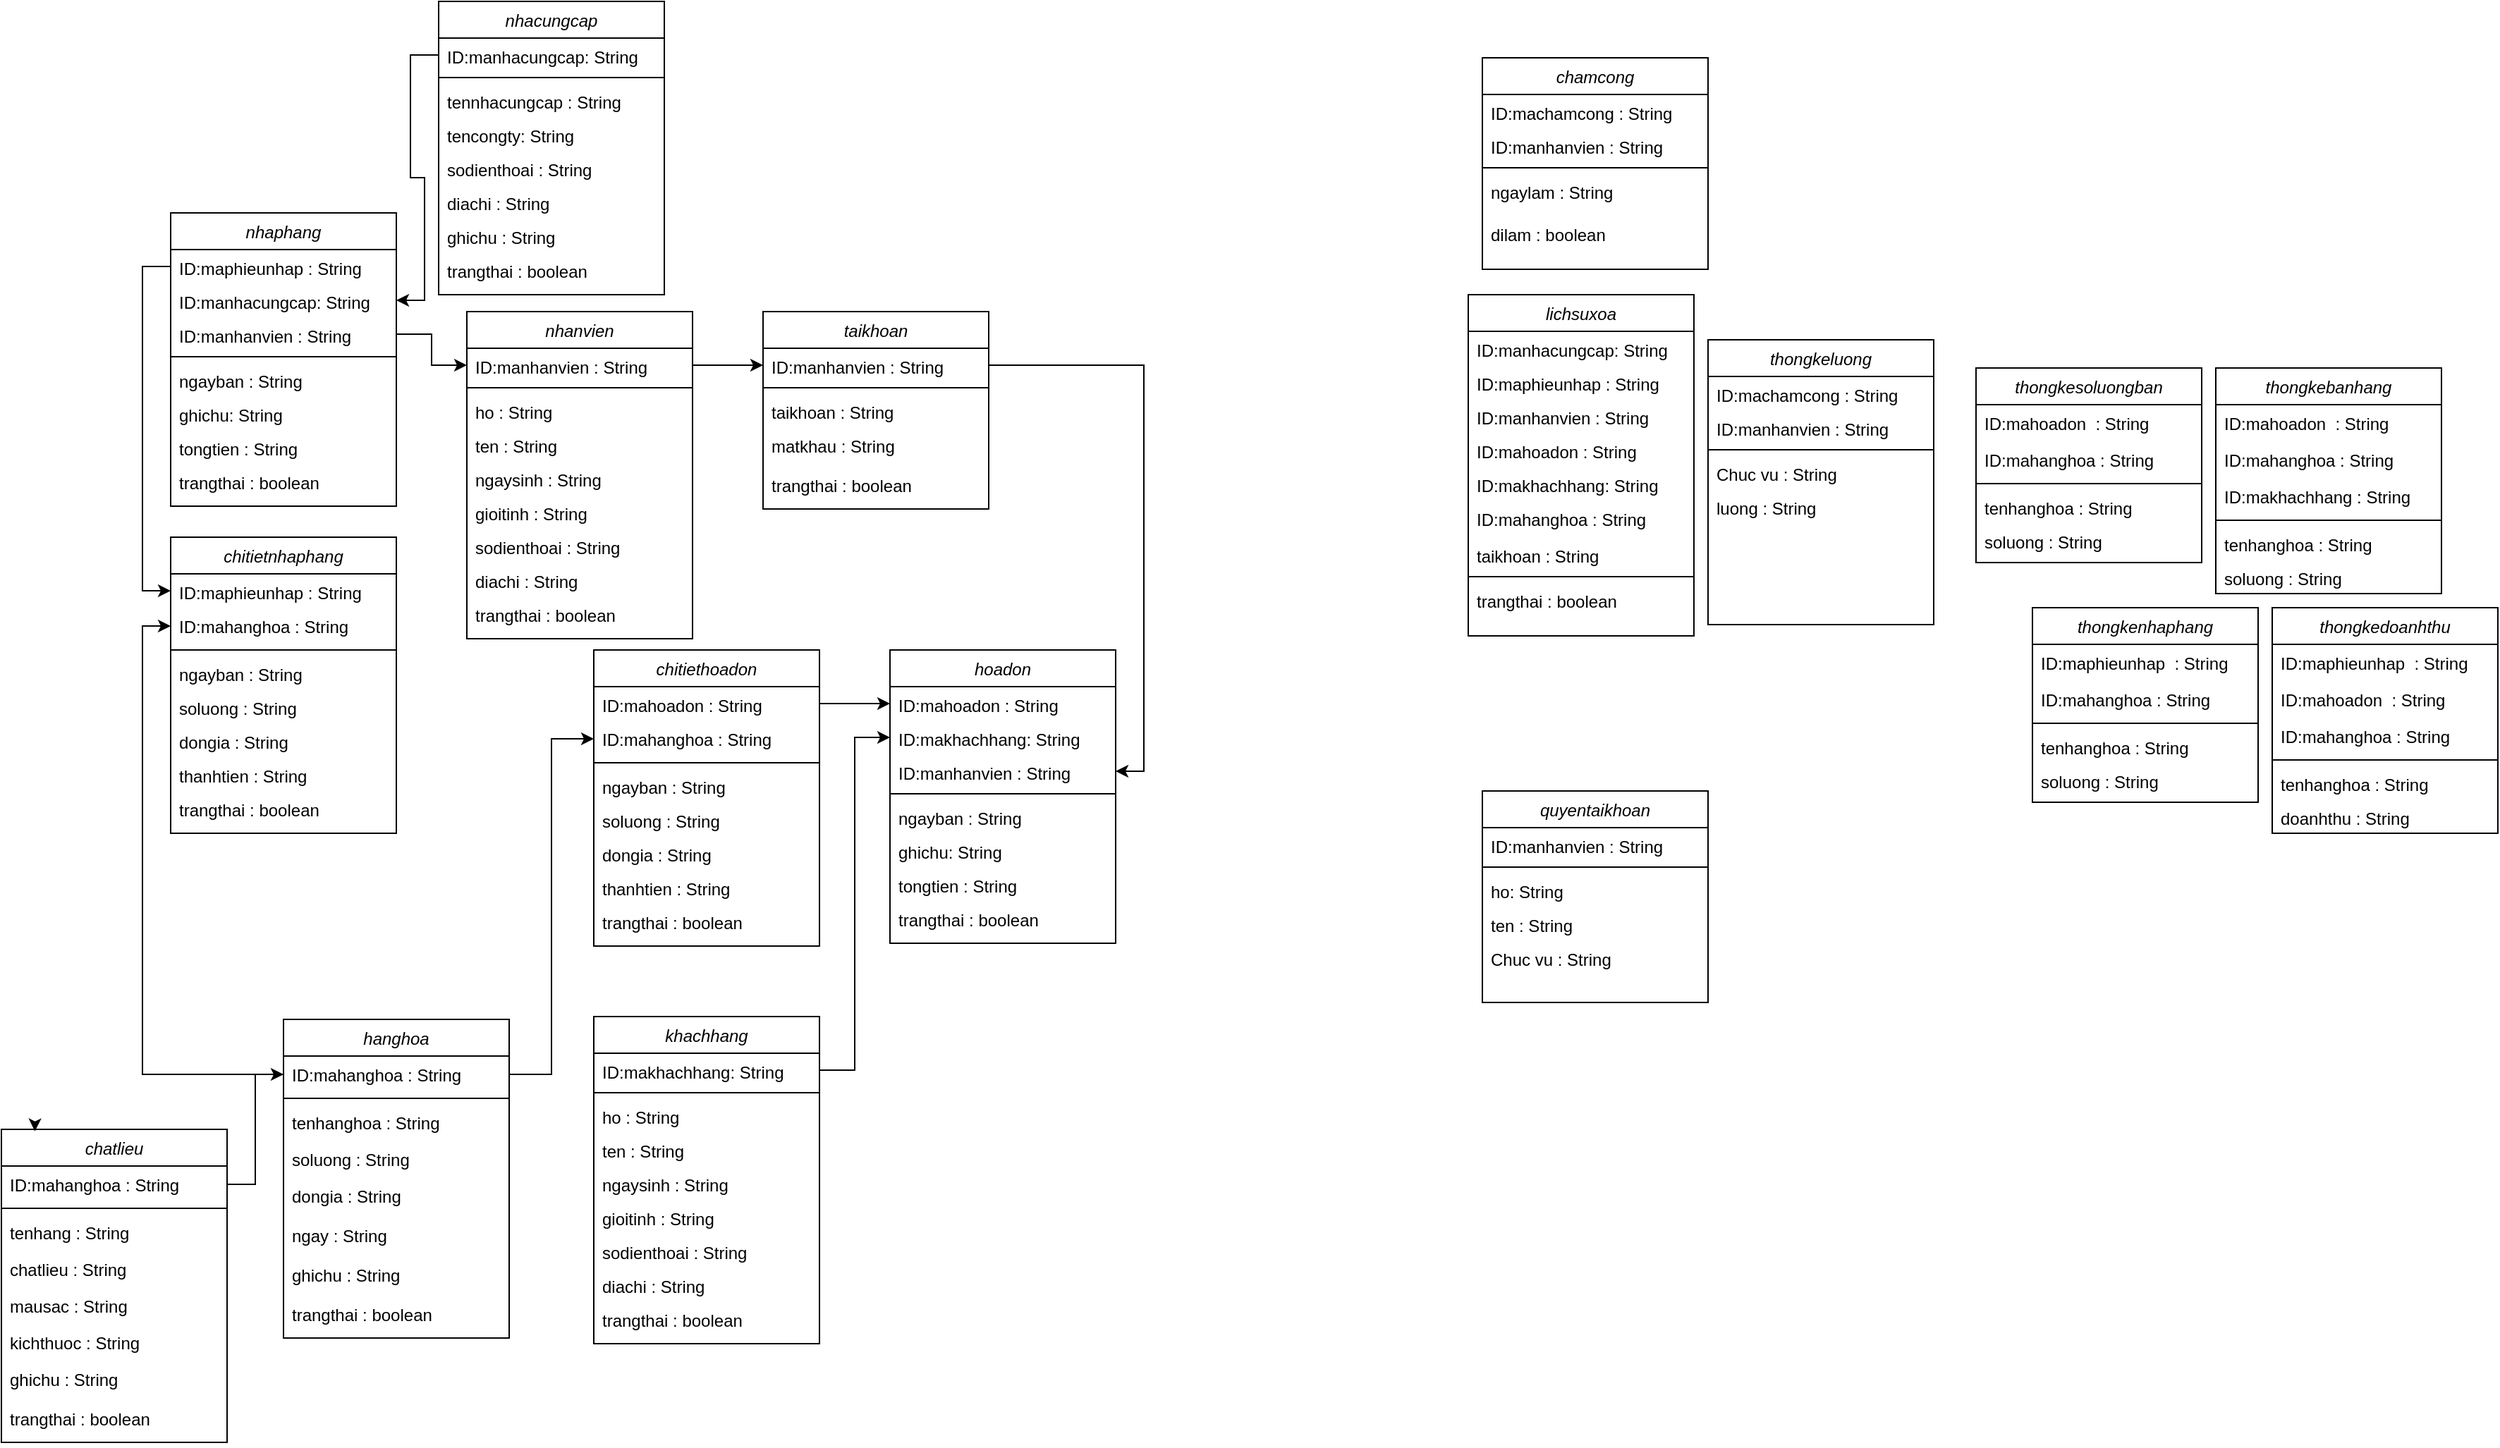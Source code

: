 <mxfile version="13.9.8" type="device"><diagram id="C5RBs43oDa-KdzZeNtuy" name="Page-1"><mxGraphModel dx="2557" dy="2096" grid="1" gridSize="10" guides="1" tooltips="1" connect="1" arrows="1" fold="1" page="1" pageScale="1" pageWidth="827" pageHeight="1169" math="0" shadow="0"><root><mxCell id="WIyWlLk6GJQsqaUBKTNV-0"/><mxCell id="WIyWlLk6GJQsqaUBKTNV-1" parent="WIyWlLk6GJQsqaUBKTNV-0"/><mxCell id="zkfFHV4jXpPFQw0GAbJ--0" value="hanghoa" style="swimlane;fontStyle=2;align=center;verticalAlign=top;childLayout=stackLayout;horizontal=1;startSize=26;horizontalStack=0;resizeParent=1;resizeLast=0;collapsible=1;marginBottom=0;rounded=0;shadow=0;strokeWidth=1;" parent="WIyWlLk6GJQsqaUBKTNV-1" vertex="1"><mxGeometry x="80" y="262" width="160" height="226" as="geometry"><mxRectangle x="230" y="140" width="160" height="26" as="alternateBounds"/></mxGeometry></mxCell><mxCell id="zkfFHV4jXpPFQw0GAbJ--1" value="ID:mahanghoa : String" style="text;align=left;verticalAlign=top;spacingLeft=4;spacingRight=4;overflow=hidden;rotatable=0;points=[[0,0.5],[1,0.5]];portConstraint=eastwest;" parent="zkfFHV4jXpPFQw0GAbJ--0" vertex="1"><mxGeometry y="26" width="160" height="26" as="geometry"/></mxCell><mxCell id="zkfFHV4jXpPFQw0GAbJ--4" value="" style="line;html=1;strokeWidth=1;align=left;verticalAlign=middle;spacingTop=-1;spacingLeft=3;spacingRight=3;rotatable=0;labelPosition=right;points=[];portConstraint=eastwest;" parent="zkfFHV4jXpPFQw0GAbJ--0" vertex="1"><mxGeometry y="52" width="160" height="8" as="geometry"/></mxCell><mxCell id="AoL7w0lHbpSM04KcqYPV-128" value="tenhanghoa : String" style="text;align=left;verticalAlign=top;spacingLeft=4;spacingRight=4;overflow=hidden;rotatable=0;points=[[0,0.5],[1,0.5]];portConstraint=eastwest;" vertex="1" parent="zkfFHV4jXpPFQw0GAbJ--0"><mxGeometry y="60" width="160" height="26" as="geometry"/></mxCell><mxCell id="AoL7w0lHbpSM04KcqYPV-129" value="soluong : String" style="text;align=left;verticalAlign=top;spacingLeft=4;spacingRight=4;overflow=hidden;rotatable=0;points=[[0,0.5],[1,0.5]];portConstraint=eastwest;" vertex="1" parent="zkfFHV4jXpPFQw0GAbJ--0"><mxGeometry y="86" width="160" height="26" as="geometry"/></mxCell><mxCell id="AoL7w0lHbpSM04KcqYPV-130" value="dongia : String" style="text;align=left;verticalAlign=top;spacingLeft=4;spacingRight=4;overflow=hidden;rotatable=0;points=[[0,0.5],[1,0.5]];portConstraint=eastwest;" vertex="1" parent="zkfFHV4jXpPFQw0GAbJ--0"><mxGeometry y="112" width="160" height="28" as="geometry"/></mxCell><mxCell id="AoL7w0lHbpSM04KcqYPV-131" value="ngay : String" style="text;align=left;verticalAlign=top;spacingLeft=4;spacingRight=4;overflow=hidden;rotatable=0;points=[[0,0.5],[1,0.5]];portConstraint=eastwest;" vertex="1" parent="zkfFHV4jXpPFQw0GAbJ--0"><mxGeometry y="140" width="160" height="28" as="geometry"/></mxCell><mxCell id="AoL7w0lHbpSM04KcqYPV-132" value="ghichu : String" style="text;align=left;verticalAlign=top;spacingLeft=4;spacingRight=4;overflow=hidden;rotatable=0;points=[[0,0.5],[1,0.5]];portConstraint=eastwest;" vertex="1" parent="zkfFHV4jXpPFQw0GAbJ--0"><mxGeometry y="168" width="160" height="28" as="geometry"/></mxCell><mxCell id="AoL7w0lHbpSM04KcqYPV-144" value="trangthai : boolean" style="text;align=left;verticalAlign=top;spacingLeft=4;spacingRight=4;overflow=hidden;rotatable=0;points=[[0,0.5],[1,0.5]];portConstraint=eastwest;" vertex="1" parent="zkfFHV4jXpPFQw0GAbJ--0"><mxGeometry y="196" width="160" height="30" as="geometry"/></mxCell><mxCell id="AoL7w0lHbpSM04KcqYPV-0" value="chatlieu" style="swimlane;fontStyle=2;align=center;verticalAlign=top;childLayout=stackLayout;horizontal=1;startSize=26;horizontalStack=0;resizeParent=1;resizeLast=0;collapsible=1;marginBottom=0;rounded=0;shadow=0;strokeWidth=1;" vertex="1" parent="WIyWlLk6GJQsqaUBKTNV-1"><mxGeometry x="-120" y="340" width="160" height="222" as="geometry"><mxRectangle x="230" y="140" width="160" height="26" as="alternateBounds"/></mxGeometry></mxCell><mxCell id="AoL7w0lHbpSM04KcqYPV-115" value="ID:mahanghoa : String" style="text;align=left;verticalAlign=top;spacingLeft=4;spacingRight=4;overflow=hidden;rotatable=0;points=[[0,0.5],[1,0.5]];portConstraint=eastwest;" vertex="1" parent="AoL7w0lHbpSM04KcqYPV-0"><mxGeometry y="26" width="160" height="26" as="geometry"/></mxCell><mxCell id="AoL7w0lHbpSM04KcqYPV-2" value="" style="line;html=1;strokeWidth=1;align=left;verticalAlign=middle;spacingTop=-1;spacingLeft=3;spacingRight=3;rotatable=0;labelPosition=right;points=[];portConstraint=eastwest;" vertex="1" parent="AoL7w0lHbpSM04KcqYPV-0"><mxGeometry y="52" width="160" height="8" as="geometry"/></mxCell><mxCell id="AoL7w0lHbpSM04KcqYPV-123" value="tenhang : String" style="text;align=left;verticalAlign=top;spacingLeft=4;spacingRight=4;overflow=hidden;rotatable=0;points=[[0,0.5],[1,0.5]];portConstraint=eastwest;" vertex="1" parent="AoL7w0lHbpSM04KcqYPV-0"><mxGeometry y="60" width="160" height="26" as="geometry"/></mxCell><mxCell id="AoL7w0lHbpSM04KcqYPV-110" value="chatlieu : String" style="text;align=left;verticalAlign=top;spacingLeft=4;spacingRight=4;overflow=hidden;rotatable=0;points=[[0,0.5],[1,0.5]];portConstraint=eastwest;" vertex="1" parent="AoL7w0lHbpSM04KcqYPV-0"><mxGeometry y="86" width="160" height="26" as="geometry"/></mxCell><mxCell id="AoL7w0lHbpSM04KcqYPV-121" value="mausac : String" style="text;align=left;verticalAlign=top;spacingLeft=4;spacingRight=4;overflow=hidden;rotatable=0;points=[[0,0.5],[1,0.5]];portConstraint=eastwest;" vertex="1" parent="AoL7w0lHbpSM04KcqYPV-0"><mxGeometry y="112" width="160" height="26" as="geometry"/></mxCell><mxCell id="AoL7w0lHbpSM04KcqYPV-122" value="kichthuoc : String" style="text;align=left;verticalAlign=top;spacingLeft=4;spacingRight=4;overflow=hidden;rotatable=0;points=[[0,0.5],[1,0.5]];portConstraint=eastwest;" vertex="1" parent="AoL7w0lHbpSM04KcqYPV-0"><mxGeometry y="138" width="160" height="26" as="geometry"/></mxCell><mxCell id="AoL7w0lHbpSM04KcqYPV-139" value="ghichu : String" style="text;align=left;verticalAlign=top;spacingLeft=4;spacingRight=4;overflow=hidden;rotatable=0;points=[[0,0.5],[1,0.5]];portConstraint=eastwest;" vertex="1" parent="AoL7w0lHbpSM04KcqYPV-0"><mxGeometry y="164" width="160" height="28" as="geometry"/></mxCell><mxCell id="AoL7w0lHbpSM04KcqYPV-143" value="trangthai : boolean" style="text;align=left;verticalAlign=top;spacingLeft=4;spacingRight=4;overflow=hidden;rotatable=0;points=[[0,0.5],[1,0.5]];portConstraint=eastwest;" vertex="1" parent="AoL7w0lHbpSM04KcqYPV-0"><mxGeometry y="192" width="160" height="30" as="geometry"/></mxCell><mxCell id="AoL7w0lHbpSM04KcqYPV-3" value="taikhoan" style="swimlane;fontStyle=2;align=center;verticalAlign=top;childLayout=stackLayout;horizontal=1;startSize=26;horizontalStack=0;resizeParent=1;resizeLast=0;collapsible=1;marginBottom=0;rounded=0;shadow=0;strokeWidth=1;" vertex="1" parent="WIyWlLk6GJQsqaUBKTNV-1"><mxGeometry x="420" y="-240" width="160" height="140" as="geometry"><mxRectangle x="230" y="140" width="160" height="26" as="alternateBounds"/></mxGeometry></mxCell><mxCell id="AoL7w0lHbpSM04KcqYPV-4" value="ID:manhanvien : String" style="text;align=left;verticalAlign=top;spacingLeft=4;spacingRight=4;overflow=hidden;rotatable=0;points=[[0,0.5],[1,0.5]];portConstraint=eastwest;" vertex="1" parent="AoL7w0lHbpSM04KcqYPV-3"><mxGeometry y="26" width="160" height="24" as="geometry"/></mxCell><mxCell id="AoL7w0lHbpSM04KcqYPV-5" value="" style="line;html=1;strokeWidth=1;align=left;verticalAlign=middle;spacingTop=-1;spacingLeft=3;spacingRight=3;rotatable=0;labelPosition=right;points=[];portConstraint=eastwest;" vertex="1" parent="AoL7w0lHbpSM04KcqYPV-3"><mxGeometry y="50" width="160" height="8" as="geometry"/></mxCell><mxCell id="AoL7w0lHbpSM04KcqYPV-36" value="taikhoan : String" style="text;align=left;verticalAlign=top;spacingLeft=4;spacingRight=4;overflow=hidden;rotatable=0;points=[[0,0.5],[1,0.5]];portConstraint=eastwest;" vertex="1" parent="AoL7w0lHbpSM04KcqYPV-3"><mxGeometry y="58" width="160" height="24" as="geometry"/></mxCell><mxCell id="AoL7w0lHbpSM04KcqYPV-37" value="matkhau : String" style="text;align=left;verticalAlign=top;spacingLeft=4;spacingRight=4;overflow=hidden;rotatable=0;points=[[0,0.5],[1,0.5]];portConstraint=eastwest;" vertex="1" parent="AoL7w0lHbpSM04KcqYPV-3"><mxGeometry y="82" width="160" height="28" as="geometry"/></mxCell><mxCell id="AoL7w0lHbpSM04KcqYPV-43" value="trangthai : boolean" style="text;align=left;verticalAlign=top;spacingLeft=4;spacingRight=4;overflow=hidden;rotatable=0;points=[[0,0.5],[1,0.5]];portConstraint=eastwest;" vertex="1" parent="AoL7w0lHbpSM04KcqYPV-3"><mxGeometry y="110" width="160" height="30" as="geometry"/></mxCell><mxCell id="AoL7w0lHbpSM04KcqYPV-6" value="chitietnhaphang" style="swimlane;fontStyle=2;align=center;verticalAlign=top;childLayout=stackLayout;horizontal=1;startSize=26;horizontalStack=0;resizeParent=1;resizeLast=0;collapsible=1;marginBottom=0;rounded=0;shadow=0;strokeWidth=1;" vertex="1" parent="WIyWlLk6GJQsqaUBKTNV-1"><mxGeometry y="-80" width="160" height="210" as="geometry"><mxRectangle x="230" y="140" width="160" height="26" as="alternateBounds"/></mxGeometry></mxCell><mxCell id="AoL7w0lHbpSM04KcqYPV-7" value="ID:maphieunhap : String&#10;&#10;&#10; " style="text;align=left;verticalAlign=top;spacingLeft=4;spacingRight=4;overflow=hidden;rotatable=0;points=[[0,0.5],[1,0.5]];portConstraint=eastwest;" vertex="1" parent="AoL7w0lHbpSM04KcqYPV-6"><mxGeometry y="26" width="160" height="24" as="geometry"/></mxCell><mxCell id="AoL7w0lHbpSM04KcqYPV-84" value="ID:mahanghoa : String" style="text;align=left;verticalAlign=top;spacingLeft=4;spacingRight=4;overflow=hidden;rotatable=0;points=[[0,0.5],[1,0.5]];portConstraint=eastwest;" vertex="1" parent="AoL7w0lHbpSM04KcqYPV-6"><mxGeometry y="50" width="160" height="26" as="geometry"/></mxCell><mxCell id="AoL7w0lHbpSM04KcqYPV-8" value="" style="line;html=1;strokeWidth=1;align=left;verticalAlign=middle;spacingTop=-1;spacingLeft=3;spacingRight=3;rotatable=0;labelPosition=right;points=[];portConstraint=eastwest;" vertex="1" parent="AoL7w0lHbpSM04KcqYPV-6"><mxGeometry y="76" width="160" height="8" as="geometry"/></mxCell><mxCell id="AoL7w0lHbpSM04KcqYPV-76" value="ngayban : String" style="text;align=left;verticalAlign=top;spacingLeft=4;spacingRight=4;overflow=hidden;rotatable=0;points=[[0,0.5],[1,0.5]];portConstraint=eastwest;" vertex="1" parent="AoL7w0lHbpSM04KcqYPV-6"><mxGeometry y="84" width="160" height="24" as="geometry"/></mxCell><mxCell id="AoL7w0lHbpSM04KcqYPV-77" value="soluong : String" style="text;align=left;verticalAlign=top;spacingLeft=4;spacingRight=4;overflow=hidden;rotatable=0;points=[[0,0.5],[1,0.5]];portConstraint=eastwest;" vertex="1" parent="AoL7w0lHbpSM04KcqYPV-6"><mxGeometry y="108" width="160" height="24" as="geometry"/></mxCell><mxCell id="AoL7w0lHbpSM04KcqYPV-78" value="dongia : String" style="text;align=left;verticalAlign=top;spacingLeft=4;spacingRight=4;overflow=hidden;rotatable=0;points=[[0,0.5],[1,0.5]];portConstraint=eastwest;" vertex="1" parent="AoL7w0lHbpSM04KcqYPV-6"><mxGeometry y="132" width="160" height="24" as="geometry"/></mxCell><mxCell id="AoL7w0lHbpSM04KcqYPV-79" value="thanhtien : String" style="text;align=left;verticalAlign=top;spacingLeft=4;spacingRight=4;overflow=hidden;rotatable=0;points=[[0,0.5],[1,0.5]];portConstraint=eastwest;" vertex="1" parent="AoL7w0lHbpSM04KcqYPV-6"><mxGeometry y="156" width="160" height="24" as="geometry"/></mxCell><mxCell id="AoL7w0lHbpSM04KcqYPV-142" value="trangthai : boolean" style="text;align=left;verticalAlign=top;spacingLeft=4;spacingRight=4;overflow=hidden;rotatable=0;points=[[0,0.5],[1,0.5]];portConstraint=eastwest;" vertex="1" parent="AoL7w0lHbpSM04KcqYPV-6"><mxGeometry y="180" width="160" height="30" as="geometry"/></mxCell><mxCell id="AoL7w0lHbpSM04KcqYPV-12" value="nhacungcap" style="swimlane;fontStyle=2;align=center;verticalAlign=top;childLayout=stackLayout;horizontal=1;startSize=26;horizontalStack=0;resizeParent=1;resizeLast=0;collapsible=1;marginBottom=0;rounded=0;shadow=0;strokeWidth=1;" vertex="1" parent="WIyWlLk6GJQsqaUBKTNV-1"><mxGeometry x="190" y="-460" width="160" height="208" as="geometry"><mxRectangle x="230" y="140" width="160" height="26" as="alternateBounds"/></mxGeometry></mxCell><mxCell id="AoL7w0lHbpSM04KcqYPV-67" value="ID:manhacungcap: String" style="text;align=left;verticalAlign=top;spacingLeft=4;spacingRight=4;overflow=hidden;rotatable=0;points=[[0,0.5],[1,0.5]];portConstraint=eastwest;" vertex="1" parent="AoL7w0lHbpSM04KcqYPV-12"><mxGeometry y="26" width="160" height="24" as="geometry"/></mxCell><mxCell id="AoL7w0lHbpSM04KcqYPV-14" value="" style="line;html=1;strokeWidth=1;align=left;verticalAlign=middle;spacingTop=-1;spacingLeft=3;spacingRight=3;rotatable=0;labelPosition=right;points=[];portConstraint=eastwest;" vertex="1" parent="AoL7w0lHbpSM04KcqYPV-12"><mxGeometry y="50" width="160" height="8" as="geometry"/></mxCell><mxCell id="AoL7w0lHbpSM04KcqYPV-68" value="tennhacungcap : String" style="text;align=left;verticalAlign=top;spacingLeft=4;spacingRight=4;overflow=hidden;rotatable=0;points=[[0,0.5],[1,0.5]];portConstraint=eastwest;" vertex="1" parent="AoL7w0lHbpSM04KcqYPV-12"><mxGeometry y="58" width="160" height="24" as="geometry"/></mxCell><mxCell id="AoL7w0lHbpSM04KcqYPV-69" value="tencongty: String" style="text;align=left;verticalAlign=top;spacingLeft=4;spacingRight=4;overflow=hidden;rotatable=0;points=[[0,0.5],[1,0.5]];portConstraint=eastwest;" vertex="1" parent="AoL7w0lHbpSM04KcqYPV-12"><mxGeometry y="82" width="160" height="24" as="geometry"/></mxCell><mxCell id="AoL7w0lHbpSM04KcqYPV-70" value="sodienthoai : String" style="text;align=left;verticalAlign=top;spacingLeft=4;spacingRight=4;overflow=hidden;rotatable=0;points=[[0,0.5],[1,0.5]];portConstraint=eastwest;" vertex="1" parent="AoL7w0lHbpSM04KcqYPV-12"><mxGeometry y="106" width="160" height="24" as="geometry"/></mxCell><mxCell id="AoL7w0lHbpSM04KcqYPV-71" value="diachi : String" style="text;align=left;verticalAlign=top;spacingLeft=4;spacingRight=4;overflow=hidden;rotatable=0;points=[[0,0.5],[1,0.5]];portConstraint=eastwest;" vertex="1" parent="AoL7w0lHbpSM04KcqYPV-12"><mxGeometry y="130" width="160" height="24" as="geometry"/></mxCell><mxCell id="AoL7w0lHbpSM04KcqYPV-136" value="ghichu : String" style="text;align=left;verticalAlign=top;spacingLeft=4;spacingRight=4;overflow=hidden;rotatable=0;points=[[0,0.5],[1,0.5]];portConstraint=eastwest;" vertex="1" parent="AoL7w0lHbpSM04KcqYPV-12"><mxGeometry y="154" width="160" height="24" as="geometry"/></mxCell><mxCell id="AoL7w0lHbpSM04KcqYPV-140" value="trangthai : boolean" style="text;align=left;verticalAlign=top;spacingLeft=4;spacingRight=4;overflow=hidden;rotatable=0;points=[[0,0.5],[1,0.5]];portConstraint=eastwest;" vertex="1" parent="AoL7w0lHbpSM04KcqYPV-12"><mxGeometry y="178" width="160" height="30" as="geometry"/></mxCell><mxCell id="AoL7w0lHbpSM04KcqYPV-15" value="lichsuxoa" style="swimlane;fontStyle=2;align=center;verticalAlign=top;childLayout=stackLayout;horizontal=1;startSize=26;horizontalStack=0;resizeParent=1;resizeLast=0;collapsible=1;marginBottom=0;rounded=0;shadow=0;strokeWidth=1;" vertex="1" parent="WIyWlLk6GJQsqaUBKTNV-1"><mxGeometry x="920" y="-252" width="160" height="242" as="geometry"><mxRectangle x="230" y="140" width="160" height="26" as="alternateBounds"/></mxGeometry></mxCell><mxCell id="AoL7w0lHbpSM04KcqYPV-171" value="ID:manhacungcap: String" style="text;align=left;verticalAlign=top;spacingLeft=4;spacingRight=4;overflow=hidden;rotatable=0;points=[[0,0.5],[1,0.5]];portConstraint=eastwest;" vertex="1" parent="AoL7w0lHbpSM04KcqYPV-15"><mxGeometry y="26" width="160" height="24" as="geometry"/></mxCell><mxCell id="AoL7w0lHbpSM04KcqYPV-172" value="ID:maphieunhap : String&#10;&#10;" style="text;align=left;verticalAlign=top;spacingLeft=4;spacingRight=4;overflow=hidden;rotatable=0;points=[[0,0.5],[1,0.5]];portConstraint=eastwest;" vertex="1" parent="AoL7w0lHbpSM04KcqYPV-15"><mxGeometry y="50" width="160" height="24" as="geometry"/></mxCell><mxCell id="AoL7w0lHbpSM04KcqYPV-173" value="ID:manhanvien : String" style="text;align=left;verticalAlign=top;spacingLeft=4;spacingRight=4;overflow=hidden;rotatable=0;points=[[0,0.5],[1,0.5]];portConstraint=eastwest;" vertex="1" parent="AoL7w0lHbpSM04KcqYPV-15"><mxGeometry y="74" width="160" height="24" as="geometry"/></mxCell><mxCell id="AoL7w0lHbpSM04KcqYPV-176" value="ID:mahoadon : String&#10;&#10;&#10; " style="text;align=left;verticalAlign=top;spacingLeft=4;spacingRight=4;overflow=hidden;rotatable=0;points=[[0,0.5],[1,0.5]];portConstraint=eastwest;" vertex="1" parent="AoL7w0lHbpSM04KcqYPV-15"><mxGeometry y="98" width="160" height="24" as="geometry"/></mxCell><mxCell id="AoL7w0lHbpSM04KcqYPV-178" value="ID:makhachhang: String" style="text;align=left;verticalAlign=top;spacingLeft=4;spacingRight=4;overflow=hidden;rotatable=0;points=[[0,0.5],[1,0.5]];portConstraint=eastwest;" vertex="1" parent="AoL7w0lHbpSM04KcqYPV-15"><mxGeometry y="122" width="160" height="24" as="geometry"/></mxCell><mxCell id="AoL7w0lHbpSM04KcqYPV-177" value="ID:mahanghoa : String" style="text;align=left;verticalAlign=top;spacingLeft=4;spacingRight=4;overflow=hidden;rotatable=0;points=[[0,0.5],[1,0.5]];portConstraint=eastwest;" vertex="1" parent="AoL7w0lHbpSM04KcqYPV-15"><mxGeometry y="146" width="160" height="26" as="geometry"/></mxCell><mxCell id="AoL7w0lHbpSM04KcqYPV-179" value="taikhoan : String" style="text;align=left;verticalAlign=top;spacingLeft=4;spacingRight=4;overflow=hidden;rotatable=0;points=[[0,0.5],[1,0.5]];portConstraint=eastwest;" vertex="1" parent="AoL7w0lHbpSM04KcqYPV-15"><mxGeometry y="172" width="160" height="24" as="geometry"/></mxCell><mxCell id="AoL7w0lHbpSM04KcqYPV-17" value="" style="line;html=1;strokeWidth=1;align=left;verticalAlign=middle;spacingTop=-1;spacingLeft=3;spacingRight=3;rotatable=0;labelPosition=right;points=[];portConstraint=eastwest;" vertex="1" parent="AoL7w0lHbpSM04KcqYPV-15"><mxGeometry y="196" width="160" height="8" as="geometry"/></mxCell><mxCell id="AoL7w0lHbpSM04KcqYPV-163" value="trangthai : boolean" style="text;align=left;verticalAlign=top;spacingLeft=4;spacingRight=4;overflow=hidden;rotatable=0;points=[[0,0.5],[1,0.5]];portConstraint=eastwest;" vertex="1" parent="AoL7w0lHbpSM04KcqYPV-15"><mxGeometry y="204" width="160" height="30" as="geometry"/></mxCell><mxCell id="AoL7w0lHbpSM04KcqYPV-24" value="nhanvien" style="swimlane;fontStyle=2;align=center;verticalAlign=top;childLayout=stackLayout;horizontal=1;startSize=26;horizontalStack=0;resizeParent=1;resizeLast=0;collapsible=1;marginBottom=0;rounded=0;shadow=0;strokeWidth=1;" vertex="1" parent="WIyWlLk6GJQsqaUBKTNV-1"><mxGeometry x="210" y="-240" width="160" height="232" as="geometry"><mxRectangle x="230" y="140" width="160" height="26" as="alternateBounds"/></mxGeometry></mxCell><mxCell id="AoL7w0lHbpSM04KcqYPV-45" value="ID:manhanvien : String" style="text;align=left;verticalAlign=top;spacingLeft=4;spacingRight=4;overflow=hidden;rotatable=0;points=[[0,0.5],[1,0.5]];portConstraint=eastwest;" vertex="1" parent="AoL7w0lHbpSM04KcqYPV-24"><mxGeometry y="26" width="160" height="24" as="geometry"/></mxCell><mxCell id="AoL7w0lHbpSM04KcqYPV-47" value="" style="line;html=1;strokeWidth=1;align=left;verticalAlign=middle;spacingTop=-1;spacingLeft=3;spacingRight=3;rotatable=0;labelPosition=right;points=[];portConstraint=eastwest;" vertex="1" parent="AoL7w0lHbpSM04KcqYPV-24"><mxGeometry y="50" width="160" height="8" as="geometry"/></mxCell><mxCell id="AoL7w0lHbpSM04KcqYPV-49" value="ho : String" style="text;align=left;verticalAlign=top;spacingLeft=4;spacingRight=4;overflow=hidden;rotatable=0;points=[[0,0.5],[1,0.5]];portConstraint=eastwest;" vertex="1" parent="AoL7w0lHbpSM04KcqYPV-24"><mxGeometry y="58" width="160" height="24" as="geometry"/></mxCell><mxCell id="AoL7w0lHbpSM04KcqYPV-50" value="ten : String" style="text;align=left;verticalAlign=top;spacingLeft=4;spacingRight=4;overflow=hidden;rotatable=0;points=[[0,0.5],[1,0.5]];portConstraint=eastwest;" vertex="1" parent="AoL7w0lHbpSM04KcqYPV-24"><mxGeometry y="82" width="160" height="24" as="geometry"/></mxCell><mxCell id="AoL7w0lHbpSM04KcqYPV-51" value="ngaysinh : String" style="text;align=left;verticalAlign=top;spacingLeft=4;spacingRight=4;overflow=hidden;rotatable=0;points=[[0,0.5],[1,0.5]];portConstraint=eastwest;" vertex="1" parent="AoL7w0lHbpSM04KcqYPV-24"><mxGeometry y="106" width="160" height="24" as="geometry"/></mxCell><mxCell id="AoL7w0lHbpSM04KcqYPV-52" value="gioitinh : String" style="text;align=left;verticalAlign=top;spacingLeft=4;spacingRight=4;overflow=hidden;rotatable=0;points=[[0,0.5],[1,0.5]];portConstraint=eastwest;" vertex="1" parent="AoL7w0lHbpSM04KcqYPV-24"><mxGeometry y="130" width="160" height="24" as="geometry"/></mxCell><mxCell id="AoL7w0lHbpSM04KcqYPV-53" value="sodienthoai : String" style="text;align=left;verticalAlign=top;spacingLeft=4;spacingRight=4;overflow=hidden;rotatable=0;points=[[0,0.5],[1,0.5]];portConstraint=eastwest;" vertex="1" parent="AoL7w0lHbpSM04KcqYPV-24"><mxGeometry y="154" width="160" height="24" as="geometry"/></mxCell><mxCell id="AoL7w0lHbpSM04KcqYPV-54" value="diachi : String" style="text;align=left;verticalAlign=top;spacingLeft=4;spacingRight=4;overflow=hidden;rotatable=0;points=[[0,0.5],[1,0.5]];portConstraint=eastwest;" vertex="1" parent="AoL7w0lHbpSM04KcqYPV-24"><mxGeometry y="178" width="160" height="24" as="geometry"/></mxCell><mxCell id="AoL7w0lHbpSM04KcqYPV-149" value="trangthai : boolean" style="text;align=left;verticalAlign=top;spacingLeft=4;spacingRight=4;overflow=hidden;rotatable=0;points=[[0,0.5],[1,0.5]];portConstraint=eastwest;" vertex="1" parent="AoL7w0lHbpSM04KcqYPV-24"><mxGeometry y="202" width="160" height="30" as="geometry"/></mxCell><mxCell id="AoL7w0lHbpSM04KcqYPV-30" value="nhaphang" style="swimlane;fontStyle=2;align=center;verticalAlign=top;childLayout=stackLayout;horizontal=1;startSize=26;horizontalStack=0;resizeParent=1;resizeLast=0;collapsible=1;marginBottom=0;rounded=0;shadow=0;strokeWidth=1;" vertex="1" parent="WIyWlLk6GJQsqaUBKTNV-1"><mxGeometry y="-310" width="160" height="208" as="geometry"><mxRectangle x="230" y="140" width="160" height="26" as="alternateBounds"/></mxGeometry></mxCell><mxCell id="AoL7w0lHbpSM04KcqYPV-31" value="ID:maphieunhap : String&#10;&#10;" style="text;align=left;verticalAlign=top;spacingLeft=4;spacingRight=4;overflow=hidden;rotatable=0;points=[[0,0.5],[1,0.5]];portConstraint=eastwest;" vertex="1" parent="AoL7w0lHbpSM04KcqYPV-30"><mxGeometry y="26" width="160" height="24" as="geometry"/></mxCell><mxCell id="AoL7w0lHbpSM04KcqYPV-80" value="ID:manhacungcap: String" style="text;align=left;verticalAlign=top;spacingLeft=4;spacingRight=4;overflow=hidden;rotatable=0;points=[[0,0.5],[1,0.5]];portConstraint=eastwest;" vertex="1" parent="AoL7w0lHbpSM04KcqYPV-30"><mxGeometry y="50" width="160" height="24" as="geometry"/></mxCell><mxCell id="AoL7w0lHbpSM04KcqYPV-82" value="ID:manhanvien : String" style="text;align=left;verticalAlign=top;spacingLeft=4;spacingRight=4;overflow=hidden;rotatable=0;points=[[0,0.5],[1,0.5]];portConstraint=eastwest;" vertex="1" parent="AoL7w0lHbpSM04KcqYPV-30"><mxGeometry y="74" width="160" height="24" as="geometry"/></mxCell><mxCell id="AoL7w0lHbpSM04KcqYPV-32" value="" style="line;html=1;strokeWidth=1;align=left;verticalAlign=middle;spacingTop=-1;spacingLeft=3;spacingRight=3;rotatable=0;labelPosition=right;points=[];portConstraint=eastwest;" vertex="1" parent="AoL7w0lHbpSM04KcqYPV-30"><mxGeometry y="98" width="160" height="8" as="geometry"/></mxCell><mxCell id="AoL7w0lHbpSM04KcqYPV-72" value="ngayban : String" style="text;align=left;verticalAlign=top;spacingLeft=4;spacingRight=4;overflow=hidden;rotatable=0;points=[[0,0.5],[1,0.5]];portConstraint=eastwest;" vertex="1" parent="AoL7w0lHbpSM04KcqYPV-30"><mxGeometry y="106" width="160" height="24" as="geometry"/></mxCell><mxCell id="AoL7w0lHbpSM04KcqYPV-74" value="ghichu: String" style="text;align=left;verticalAlign=top;spacingLeft=4;spacingRight=4;overflow=hidden;rotatable=0;points=[[0,0.5],[1,0.5]];portConstraint=eastwest;" vertex="1" parent="AoL7w0lHbpSM04KcqYPV-30"><mxGeometry y="130" width="160" height="24" as="geometry"/></mxCell><mxCell id="AoL7w0lHbpSM04KcqYPV-73" value="tongtien : String" style="text;align=left;verticalAlign=top;spacingLeft=4;spacingRight=4;overflow=hidden;rotatable=0;points=[[0,0.5],[1,0.5]];portConstraint=eastwest;" vertex="1" parent="AoL7w0lHbpSM04KcqYPV-30"><mxGeometry y="154" width="160" height="24" as="geometry"/></mxCell><mxCell id="AoL7w0lHbpSM04KcqYPV-141" value="trangthai : boolean" style="text;align=left;verticalAlign=top;spacingLeft=4;spacingRight=4;overflow=hidden;rotatable=0;points=[[0,0.5],[1,0.5]];portConstraint=eastwest;" vertex="1" parent="AoL7w0lHbpSM04KcqYPV-30"><mxGeometry y="178" width="160" height="30" as="geometry"/></mxCell><mxCell id="AoL7w0lHbpSM04KcqYPV-56" value="khachhang" style="swimlane;fontStyle=2;align=center;verticalAlign=top;childLayout=stackLayout;horizontal=1;startSize=26;horizontalStack=0;resizeParent=1;resizeLast=0;collapsible=1;marginBottom=0;rounded=0;shadow=0;strokeWidth=1;" vertex="1" parent="WIyWlLk6GJQsqaUBKTNV-1"><mxGeometry x="300" y="260" width="160" height="232" as="geometry"><mxRectangle x="230" y="140" width="160" height="26" as="alternateBounds"/></mxGeometry></mxCell><mxCell id="AoL7w0lHbpSM04KcqYPV-57" value="ID:makhachhang: String" style="text;align=left;verticalAlign=top;spacingLeft=4;spacingRight=4;overflow=hidden;rotatable=0;points=[[0,0.5],[1,0.5]];portConstraint=eastwest;" vertex="1" parent="AoL7w0lHbpSM04KcqYPV-56"><mxGeometry y="26" width="160" height="24" as="geometry"/></mxCell><mxCell id="AoL7w0lHbpSM04KcqYPV-58" value="" style="line;html=1;strokeWidth=1;align=left;verticalAlign=middle;spacingTop=-1;spacingLeft=3;spacingRight=3;rotatable=0;labelPosition=right;points=[];portConstraint=eastwest;" vertex="1" parent="AoL7w0lHbpSM04KcqYPV-56"><mxGeometry y="50" width="160" height="8" as="geometry"/></mxCell><mxCell id="AoL7w0lHbpSM04KcqYPV-59" value="ho : String" style="text;align=left;verticalAlign=top;spacingLeft=4;spacingRight=4;overflow=hidden;rotatable=0;points=[[0,0.5],[1,0.5]];portConstraint=eastwest;" vertex="1" parent="AoL7w0lHbpSM04KcqYPV-56"><mxGeometry y="58" width="160" height="24" as="geometry"/></mxCell><mxCell id="AoL7w0lHbpSM04KcqYPV-60" value="ten : String" style="text;align=left;verticalAlign=top;spacingLeft=4;spacingRight=4;overflow=hidden;rotatable=0;points=[[0,0.5],[1,0.5]];portConstraint=eastwest;" vertex="1" parent="AoL7w0lHbpSM04KcqYPV-56"><mxGeometry y="82" width="160" height="24" as="geometry"/></mxCell><mxCell id="AoL7w0lHbpSM04KcqYPV-61" value="ngaysinh : String" style="text;align=left;verticalAlign=top;spacingLeft=4;spacingRight=4;overflow=hidden;rotatable=0;points=[[0,0.5],[1,0.5]];portConstraint=eastwest;" vertex="1" parent="AoL7w0lHbpSM04KcqYPV-56"><mxGeometry y="106" width="160" height="24" as="geometry"/></mxCell><mxCell id="AoL7w0lHbpSM04KcqYPV-62" value="gioitinh : String" style="text;align=left;verticalAlign=top;spacingLeft=4;spacingRight=4;overflow=hidden;rotatable=0;points=[[0,0.5],[1,0.5]];portConstraint=eastwest;" vertex="1" parent="AoL7w0lHbpSM04KcqYPV-56"><mxGeometry y="130" width="160" height="24" as="geometry"/></mxCell><mxCell id="AoL7w0lHbpSM04KcqYPV-63" value="sodienthoai : String" style="text;align=left;verticalAlign=top;spacingLeft=4;spacingRight=4;overflow=hidden;rotatable=0;points=[[0,0.5],[1,0.5]];portConstraint=eastwest;" vertex="1" parent="AoL7w0lHbpSM04KcqYPV-56"><mxGeometry y="154" width="160" height="24" as="geometry"/></mxCell><mxCell id="AoL7w0lHbpSM04KcqYPV-64" value="diachi : String" style="text;align=left;verticalAlign=top;spacingLeft=4;spacingRight=4;overflow=hidden;rotatable=0;points=[[0,0.5],[1,0.5]];portConstraint=eastwest;" vertex="1" parent="AoL7w0lHbpSM04KcqYPV-56"><mxGeometry y="178" width="160" height="24" as="geometry"/></mxCell><mxCell id="AoL7w0lHbpSM04KcqYPV-145" value="trangthai : boolean" style="text;align=left;verticalAlign=top;spacingLeft=4;spacingRight=4;overflow=hidden;rotatable=0;points=[[0,0.5],[1,0.5]];portConstraint=eastwest;" vertex="1" parent="AoL7w0lHbpSM04KcqYPV-56"><mxGeometry y="202" width="160" height="30" as="geometry"/></mxCell><mxCell id="AoL7w0lHbpSM04KcqYPV-65" style="edgeStyle=orthogonalEdgeStyle;rounded=0;orthogonalLoop=1;jettySize=auto;html=1;exitX=1;exitY=0.5;exitDx=0;exitDy=0;entryX=0;entryY=0.5;entryDx=0;entryDy=0;" edge="1" parent="WIyWlLk6GJQsqaUBKTNV-1" source="AoL7w0lHbpSM04KcqYPV-45" target="AoL7w0lHbpSM04KcqYPV-4"><mxGeometry relative="1" as="geometry"/></mxCell><mxCell id="AoL7w0lHbpSM04KcqYPV-75" style="edgeStyle=orthogonalEdgeStyle;rounded=0;orthogonalLoop=1;jettySize=auto;html=1;exitX=0;exitY=0.5;exitDx=0;exitDy=0;entryX=1;entryY=0.5;entryDx=0;entryDy=0;" edge="1" parent="WIyWlLk6GJQsqaUBKTNV-1" source="AoL7w0lHbpSM04KcqYPV-67" target="AoL7w0lHbpSM04KcqYPV-80"><mxGeometry relative="1" as="geometry"/></mxCell><mxCell id="AoL7w0lHbpSM04KcqYPV-86" value="chitiethoadon" style="swimlane;fontStyle=2;align=center;verticalAlign=top;childLayout=stackLayout;horizontal=1;startSize=26;horizontalStack=0;resizeParent=1;resizeLast=0;collapsible=1;marginBottom=0;rounded=0;shadow=0;strokeWidth=1;" vertex="1" parent="WIyWlLk6GJQsqaUBKTNV-1"><mxGeometry x="300" width="160" height="210" as="geometry"><mxRectangle x="230" y="140" width="160" height="26" as="alternateBounds"/></mxGeometry></mxCell><mxCell id="AoL7w0lHbpSM04KcqYPV-87" value="ID:mahoadon : String&#10;&#10;&#10; " style="text;align=left;verticalAlign=top;spacingLeft=4;spacingRight=4;overflow=hidden;rotatable=0;points=[[0,0.5],[1,0.5]];portConstraint=eastwest;" vertex="1" parent="AoL7w0lHbpSM04KcqYPV-86"><mxGeometry y="26" width="160" height="24" as="geometry"/></mxCell><mxCell id="AoL7w0lHbpSM04KcqYPV-88" value="ID:mahanghoa : String" style="text;align=left;verticalAlign=top;spacingLeft=4;spacingRight=4;overflow=hidden;rotatable=0;points=[[0,0.5],[1,0.5]];portConstraint=eastwest;" vertex="1" parent="AoL7w0lHbpSM04KcqYPV-86"><mxGeometry y="50" width="160" height="26" as="geometry"/></mxCell><mxCell id="AoL7w0lHbpSM04KcqYPV-89" value="" style="line;html=1;strokeWidth=1;align=left;verticalAlign=middle;spacingTop=-1;spacingLeft=3;spacingRight=3;rotatable=0;labelPosition=right;points=[];portConstraint=eastwest;" vertex="1" parent="AoL7w0lHbpSM04KcqYPV-86"><mxGeometry y="76" width="160" height="8" as="geometry"/></mxCell><mxCell id="AoL7w0lHbpSM04KcqYPV-90" value="ngayban : String" style="text;align=left;verticalAlign=top;spacingLeft=4;spacingRight=4;overflow=hidden;rotatable=0;points=[[0,0.5],[1,0.5]];portConstraint=eastwest;" vertex="1" parent="AoL7w0lHbpSM04KcqYPV-86"><mxGeometry y="84" width="160" height="24" as="geometry"/></mxCell><mxCell id="AoL7w0lHbpSM04KcqYPV-91" value="soluong : String" style="text;align=left;verticalAlign=top;spacingLeft=4;spacingRight=4;overflow=hidden;rotatable=0;points=[[0,0.5],[1,0.5]];portConstraint=eastwest;" vertex="1" parent="AoL7w0lHbpSM04KcqYPV-86"><mxGeometry y="108" width="160" height="24" as="geometry"/></mxCell><mxCell id="AoL7w0lHbpSM04KcqYPV-92" value="dongia : String" style="text;align=left;verticalAlign=top;spacingLeft=4;spacingRight=4;overflow=hidden;rotatable=0;points=[[0,0.5],[1,0.5]];portConstraint=eastwest;" vertex="1" parent="AoL7w0lHbpSM04KcqYPV-86"><mxGeometry y="132" width="160" height="24" as="geometry"/></mxCell><mxCell id="AoL7w0lHbpSM04KcqYPV-93" value="thanhtien : String" style="text;align=left;verticalAlign=top;spacingLeft=4;spacingRight=4;overflow=hidden;rotatable=0;points=[[0,0.5],[1,0.5]];portConstraint=eastwest;" vertex="1" parent="AoL7w0lHbpSM04KcqYPV-86"><mxGeometry y="156" width="160" height="24" as="geometry"/></mxCell><mxCell id="AoL7w0lHbpSM04KcqYPV-147" value="trangthai : boolean" style="text;align=left;verticalAlign=top;spacingLeft=4;spacingRight=4;overflow=hidden;rotatable=0;points=[[0,0.5],[1,0.5]];portConstraint=eastwest;" vertex="1" parent="AoL7w0lHbpSM04KcqYPV-86"><mxGeometry y="180" width="160" height="30" as="geometry"/></mxCell><mxCell id="AoL7w0lHbpSM04KcqYPV-94" value="hoadon" style="swimlane;fontStyle=2;align=center;verticalAlign=top;childLayout=stackLayout;horizontal=1;startSize=26;horizontalStack=0;resizeParent=1;resizeLast=0;collapsible=1;marginBottom=0;rounded=0;shadow=0;strokeWidth=1;" vertex="1" parent="WIyWlLk6GJQsqaUBKTNV-1"><mxGeometry x="510" width="160" height="208" as="geometry"><mxRectangle x="230" y="140" width="160" height="26" as="alternateBounds"/></mxGeometry></mxCell><mxCell id="AoL7w0lHbpSM04KcqYPV-95" value="ID:mahoadon : String&#10;&#10;" style="text;align=left;verticalAlign=top;spacingLeft=4;spacingRight=4;overflow=hidden;rotatable=0;points=[[0,0.5],[1,0.5]];portConstraint=eastwest;" vertex="1" parent="AoL7w0lHbpSM04KcqYPV-94"><mxGeometry y="26" width="160" height="24" as="geometry"/></mxCell><mxCell id="AoL7w0lHbpSM04KcqYPV-96" value="ID:makhachhang: String" style="text;align=left;verticalAlign=top;spacingLeft=4;spacingRight=4;overflow=hidden;rotatable=0;points=[[0,0.5],[1,0.5]];portConstraint=eastwest;" vertex="1" parent="AoL7w0lHbpSM04KcqYPV-94"><mxGeometry y="50" width="160" height="24" as="geometry"/></mxCell><mxCell id="AoL7w0lHbpSM04KcqYPV-97" value="ID:manhanvien : String" style="text;align=left;verticalAlign=top;spacingLeft=4;spacingRight=4;overflow=hidden;rotatable=0;points=[[0,0.5],[1,0.5]];portConstraint=eastwest;" vertex="1" parent="AoL7w0lHbpSM04KcqYPV-94"><mxGeometry y="74" width="160" height="24" as="geometry"/></mxCell><mxCell id="AoL7w0lHbpSM04KcqYPV-98" value="" style="line;html=1;strokeWidth=1;align=left;verticalAlign=middle;spacingTop=-1;spacingLeft=3;spacingRight=3;rotatable=0;labelPosition=right;points=[];portConstraint=eastwest;" vertex="1" parent="AoL7w0lHbpSM04KcqYPV-94"><mxGeometry y="98" width="160" height="8" as="geometry"/></mxCell><mxCell id="AoL7w0lHbpSM04KcqYPV-99" value="ngayban : String" style="text;align=left;verticalAlign=top;spacingLeft=4;spacingRight=4;overflow=hidden;rotatable=0;points=[[0,0.5],[1,0.5]];portConstraint=eastwest;" vertex="1" parent="AoL7w0lHbpSM04KcqYPV-94"><mxGeometry y="106" width="160" height="24" as="geometry"/></mxCell><mxCell id="AoL7w0lHbpSM04KcqYPV-100" value="ghichu: String" style="text;align=left;verticalAlign=top;spacingLeft=4;spacingRight=4;overflow=hidden;rotatable=0;points=[[0,0.5],[1,0.5]];portConstraint=eastwest;" vertex="1" parent="AoL7w0lHbpSM04KcqYPV-94"><mxGeometry y="130" width="160" height="24" as="geometry"/></mxCell><mxCell id="AoL7w0lHbpSM04KcqYPV-101" value="tongtien : String" style="text;align=left;verticalAlign=top;spacingLeft=4;spacingRight=4;overflow=hidden;rotatable=0;points=[[0,0.5],[1,0.5]];portConstraint=eastwest;" vertex="1" parent="AoL7w0lHbpSM04KcqYPV-94"><mxGeometry y="154" width="160" height="24" as="geometry"/></mxCell><mxCell id="AoL7w0lHbpSM04KcqYPV-146" value="trangthai : boolean" style="text;align=left;verticalAlign=top;spacingLeft=4;spacingRight=4;overflow=hidden;rotatable=0;points=[[0,0.5],[1,0.5]];portConstraint=eastwest;" vertex="1" parent="AoL7w0lHbpSM04KcqYPV-94"><mxGeometry y="178" width="160" height="30" as="geometry"/></mxCell><mxCell id="AoL7w0lHbpSM04KcqYPV-103" style="edgeStyle=orthogonalEdgeStyle;rounded=0;orthogonalLoop=1;jettySize=auto;html=1;exitX=1;exitY=0.5;exitDx=0;exitDy=0;entryX=0;entryY=0.5;entryDx=0;entryDy=0;" edge="1" parent="WIyWlLk6GJQsqaUBKTNV-1" source="AoL7w0lHbpSM04KcqYPV-87" target="AoL7w0lHbpSM04KcqYPV-95"><mxGeometry relative="1" as="geometry"/></mxCell><mxCell id="AoL7w0lHbpSM04KcqYPV-104" style="edgeStyle=orthogonalEdgeStyle;rounded=0;orthogonalLoop=1;jettySize=auto;html=1;exitX=1;exitY=0.5;exitDx=0;exitDy=0;entryX=0;entryY=0.5;entryDx=0;entryDy=0;" edge="1" parent="WIyWlLk6GJQsqaUBKTNV-1" source="zkfFHV4jXpPFQw0GAbJ--1" target="AoL7w0lHbpSM04KcqYPV-88"><mxGeometry relative="1" as="geometry"><mxPoint x="170" y="460" as="targetPoint"/></mxGeometry></mxCell><mxCell id="AoL7w0lHbpSM04KcqYPV-105" style="edgeStyle=orthogonalEdgeStyle;rounded=0;orthogonalLoop=1;jettySize=auto;html=1;entryX=0;entryY=0.5;entryDx=0;entryDy=0;" edge="1" parent="WIyWlLk6GJQsqaUBKTNV-1" source="zkfFHV4jXpPFQw0GAbJ--1" target="AoL7w0lHbpSM04KcqYPV-84"><mxGeometry relative="1" as="geometry"><mxPoint x="-20" y="-20" as="targetPoint"/></mxGeometry></mxCell><mxCell id="AoL7w0lHbpSM04KcqYPV-124" style="edgeStyle=orthogonalEdgeStyle;rounded=0;orthogonalLoop=1;jettySize=auto;html=1;exitX=1;exitY=0.5;exitDx=0;exitDy=0;entryX=0;entryY=0.5;entryDx=0;entryDy=0;" edge="1" parent="WIyWlLk6GJQsqaUBKTNV-1" source="AoL7w0lHbpSM04KcqYPV-115" target="zkfFHV4jXpPFQw0GAbJ--1"><mxGeometry relative="1" as="geometry"/></mxCell><mxCell id="AoL7w0lHbpSM04KcqYPV-133" style="edgeStyle=orthogonalEdgeStyle;rounded=0;orthogonalLoop=1;jettySize=auto;html=1;exitX=1;exitY=0.5;exitDx=0;exitDy=0;entryX=0;entryY=0.5;entryDx=0;entryDy=0;" edge="1" parent="WIyWlLk6GJQsqaUBKTNV-1" source="AoL7w0lHbpSM04KcqYPV-82" target="AoL7w0lHbpSM04KcqYPV-45"><mxGeometry relative="1" as="geometry"><mxPoint x="930" y="350" as="targetPoint"/></mxGeometry></mxCell><mxCell id="AoL7w0lHbpSM04KcqYPV-134" style="edgeStyle=orthogonalEdgeStyle;rounded=0;orthogonalLoop=1;jettySize=auto;html=1;exitX=0;exitY=0.5;exitDx=0;exitDy=0;entryX=0;entryY=0.5;entryDx=0;entryDy=0;" edge="1" parent="WIyWlLk6GJQsqaUBKTNV-1" source="AoL7w0lHbpSM04KcqYPV-31" target="AoL7w0lHbpSM04KcqYPV-7"><mxGeometry relative="1" as="geometry"/></mxCell><mxCell id="AoL7w0lHbpSM04KcqYPV-135" style="edgeStyle=orthogonalEdgeStyle;rounded=0;orthogonalLoop=1;jettySize=auto;html=1;exitX=1;exitY=0.5;exitDx=0;exitDy=0;entryX=1;entryY=0.5;entryDx=0;entryDy=0;" edge="1" parent="WIyWlLk6GJQsqaUBKTNV-1" source="AoL7w0lHbpSM04KcqYPV-4" target="AoL7w0lHbpSM04KcqYPV-97"><mxGeometry relative="1" as="geometry"/></mxCell><mxCell id="AoL7w0lHbpSM04KcqYPV-137" style="edgeStyle=orthogonalEdgeStyle;rounded=0;orthogonalLoop=1;jettySize=auto;html=1;exitX=1;exitY=0.5;exitDx=0;exitDy=0;entryX=0;entryY=0.5;entryDx=0;entryDy=0;" edge="1" parent="WIyWlLk6GJQsqaUBKTNV-1" source="AoL7w0lHbpSM04KcqYPV-57" target="AoL7w0lHbpSM04KcqYPV-96"><mxGeometry relative="1" as="geometry"/></mxCell><mxCell id="AoL7w0lHbpSM04KcqYPV-138" style="edgeStyle=orthogonalEdgeStyle;rounded=0;orthogonalLoop=1;jettySize=auto;html=1;exitX=0.25;exitY=0;exitDx=0;exitDy=0;entryX=0.148;entryY=0.006;entryDx=0;entryDy=0;entryPerimeter=0;" edge="1" parent="WIyWlLk6GJQsqaUBKTNV-1" source="AoL7w0lHbpSM04KcqYPV-0" target="AoL7w0lHbpSM04KcqYPV-0"><mxGeometry relative="1" as="geometry"/></mxCell><mxCell id="AoL7w0lHbpSM04KcqYPV-151" value="thongkeluong" style="swimlane;fontStyle=2;align=center;verticalAlign=top;childLayout=stackLayout;horizontal=1;startSize=26;horizontalStack=0;resizeParent=1;resizeLast=0;collapsible=1;marginBottom=0;rounded=0;shadow=0;strokeWidth=1;" vertex="1" parent="WIyWlLk6GJQsqaUBKTNV-1"><mxGeometry x="1090" y="-220" width="160" height="202" as="geometry"><mxRectangle x="230" y="140" width="160" height="26" as="alternateBounds"/></mxGeometry></mxCell><mxCell id="AoL7w0lHbpSM04KcqYPV-202" value="ID:machamcong : String" style="text;align=left;verticalAlign=top;spacingLeft=4;spacingRight=4;overflow=hidden;rotatable=0;points=[[0,0.5],[1,0.5]];portConstraint=eastwest;" vertex="1" parent="AoL7w0lHbpSM04KcqYPV-151"><mxGeometry y="26" width="160" height="24" as="geometry"/></mxCell><mxCell id="AoL7w0lHbpSM04KcqYPV-187" value="ID:manhanvien : String" style="text;align=left;verticalAlign=top;spacingLeft=4;spacingRight=4;overflow=hidden;rotatable=0;points=[[0,0.5],[1,0.5]];portConstraint=eastwest;" vertex="1" parent="AoL7w0lHbpSM04KcqYPV-151"><mxGeometry y="50" width="160" height="24" as="geometry"/></mxCell><mxCell id="AoL7w0lHbpSM04KcqYPV-153" value="" style="line;html=1;strokeWidth=1;align=left;verticalAlign=middle;spacingTop=-1;spacingLeft=3;spacingRight=3;rotatable=0;labelPosition=right;points=[];portConstraint=eastwest;" vertex="1" parent="AoL7w0lHbpSM04KcqYPV-151"><mxGeometry y="74" width="160" height="8" as="geometry"/></mxCell><mxCell id="AoL7w0lHbpSM04KcqYPV-188" value="Chuc vu : String" style="text;align=left;verticalAlign=top;spacingLeft=4;spacingRight=4;overflow=hidden;rotatable=0;points=[[0,0.5],[1,0.5]];portConstraint=eastwest;" vertex="1" parent="AoL7w0lHbpSM04KcqYPV-151"><mxGeometry y="82" width="160" height="24" as="geometry"/></mxCell><mxCell id="AoL7w0lHbpSM04KcqYPV-189" value="luong : String" style="text;align=left;verticalAlign=top;spacingLeft=4;spacingRight=4;overflow=hidden;rotatable=0;points=[[0,0.5],[1,0.5]];portConstraint=eastwest;" vertex="1" parent="AoL7w0lHbpSM04KcqYPV-151"><mxGeometry y="106" width="160" height="24" as="geometry"/></mxCell><mxCell id="AoL7w0lHbpSM04KcqYPV-154" value="chamcong" style="swimlane;fontStyle=2;align=center;verticalAlign=top;childLayout=stackLayout;horizontal=1;startSize=26;horizontalStack=0;resizeParent=1;resizeLast=0;collapsible=1;marginBottom=0;rounded=0;shadow=0;strokeWidth=1;" vertex="1" parent="WIyWlLk6GJQsqaUBKTNV-1"><mxGeometry x="930" y="-420" width="160" height="150" as="geometry"><mxRectangle x="230" y="140" width="160" height="26" as="alternateBounds"/></mxGeometry></mxCell><mxCell id="AoL7w0lHbpSM04KcqYPV-181" value="ID:machamcong : String" style="text;align=left;verticalAlign=top;spacingLeft=4;spacingRight=4;overflow=hidden;rotatable=0;points=[[0,0.5],[1,0.5]];portConstraint=eastwest;" vertex="1" parent="AoL7w0lHbpSM04KcqYPV-154"><mxGeometry y="26" width="160" height="24" as="geometry"/></mxCell><mxCell id="AoL7w0lHbpSM04KcqYPV-191" value="ID:manhanvien : String" style="text;align=left;verticalAlign=top;spacingLeft=4;spacingRight=4;overflow=hidden;rotatable=0;points=[[0,0.5],[1,0.5]];portConstraint=eastwest;" vertex="1" parent="AoL7w0lHbpSM04KcqYPV-154"><mxGeometry y="50" width="160" height="24" as="geometry"/></mxCell><mxCell id="AoL7w0lHbpSM04KcqYPV-156" value="" style="line;html=1;strokeWidth=1;align=left;verticalAlign=middle;spacingTop=-1;spacingLeft=3;spacingRight=3;rotatable=0;labelPosition=right;points=[];portConstraint=eastwest;" vertex="1" parent="AoL7w0lHbpSM04KcqYPV-154"><mxGeometry y="74" width="160" height="8" as="geometry"/></mxCell><mxCell id="AoL7w0lHbpSM04KcqYPV-183" value="ngaylam : String" style="text;align=left;verticalAlign=top;spacingLeft=4;spacingRight=4;overflow=hidden;rotatable=0;points=[[0,0.5],[1,0.5]];portConstraint=eastwest;" vertex="1" parent="AoL7w0lHbpSM04KcqYPV-154"><mxGeometry y="82" width="160" height="30" as="geometry"/></mxCell><mxCell id="AoL7w0lHbpSM04KcqYPV-184" value="dilam : boolean" style="text;align=left;verticalAlign=top;spacingLeft=4;spacingRight=4;overflow=hidden;rotatable=0;points=[[0,0.5],[1,0.5]];portConstraint=eastwest;" vertex="1" parent="AoL7w0lHbpSM04KcqYPV-154"><mxGeometry y="112" width="160" height="30" as="geometry"/></mxCell><mxCell id="AoL7w0lHbpSM04KcqYPV-160" value="thongkesoluongban" style="swimlane;fontStyle=2;align=center;verticalAlign=top;childLayout=stackLayout;horizontal=1;startSize=26;horizontalStack=0;resizeParent=1;resizeLast=0;collapsible=1;marginBottom=0;rounded=0;shadow=0;strokeWidth=1;" vertex="1" parent="WIyWlLk6GJQsqaUBKTNV-1"><mxGeometry x="1280" y="-200" width="160" height="138" as="geometry"><mxRectangle x="230" y="140" width="160" height="26" as="alternateBounds"/></mxGeometry></mxCell><mxCell id="AoL7w0lHbpSM04KcqYPV-161" value="ID:mahoadon  : String" style="text;align=left;verticalAlign=top;spacingLeft=4;spacingRight=4;overflow=hidden;rotatable=0;points=[[0,0.5],[1,0.5]];portConstraint=eastwest;" vertex="1" parent="AoL7w0lHbpSM04KcqYPV-160"><mxGeometry y="26" width="160" height="26" as="geometry"/></mxCell><mxCell id="AoL7w0lHbpSM04KcqYPV-207" value="ID:mahanghoa : String" style="text;align=left;verticalAlign=top;spacingLeft=4;spacingRight=4;overflow=hidden;rotatable=0;points=[[0,0.5],[1,0.5]];portConstraint=eastwest;" vertex="1" parent="AoL7w0lHbpSM04KcqYPV-160"><mxGeometry y="52" width="160" height="26" as="geometry"/></mxCell><mxCell id="AoL7w0lHbpSM04KcqYPV-162" value="" style="line;html=1;strokeWidth=1;align=left;verticalAlign=middle;spacingTop=-1;spacingLeft=3;spacingRight=3;rotatable=0;labelPosition=right;points=[];portConstraint=eastwest;" vertex="1" parent="AoL7w0lHbpSM04KcqYPV-160"><mxGeometry y="78" width="160" height="8" as="geometry"/></mxCell><mxCell id="AoL7w0lHbpSM04KcqYPV-206" value="tenhanghoa : String" style="text;align=left;verticalAlign=top;spacingLeft=4;spacingRight=4;overflow=hidden;rotatable=0;points=[[0,0.5],[1,0.5]];portConstraint=eastwest;" vertex="1" parent="AoL7w0lHbpSM04KcqYPV-160"><mxGeometry y="86" width="160" height="24" as="geometry"/></mxCell><mxCell id="AoL7w0lHbpSM04KcqYPV-208" value="soluong : String" style="text;align=left;verticalAlign=top;spacingLeft=4;spacingRight=4;overflow=hidden;rotatable=0;points=[[0,0.5],[1,0.5]];portConstraint=eastwest;" vertex="1" parent="AoL7w0lHbpSM04KcqYPV-160"><mxGeometry y="110" width="160" height="24" as="geometry"/></mxCell><mxCell id="AoL7w0lHbpSM04KcqYPV-209" value="thongkenhaphang" style="swimlane;fontStyle=2;align=center;verticalAlign=top;childLayout=stackLayout;horizontal=1;startSize=26;horizontalStack=0;resizeParent=1;resizeLast=0;collapsible=1;marginBottom=0;rounded=0;shadow=0;strokeWidth=1;" vertex="1" parent="WIyWlLk6GJQsqaUBKTNV-1"><mxGeometry x="1320" y="-30" width="160" height="138" as="geometry"><mxRectangle x="230" y="140" width="160" height="26" as="alternateBounds"/></mxGeometry></mxCell><mxCell id="AoL7w0lHbpSM04KcqYPV-210" value="ID:maphieunhap  : String" style="text;align=left;verticalAlign=top;spacingLeft=4;spacingRight=4;overflow=hidden;rotatable=0;points=[[0,0.5],[1,0.5]];portConstraint=eastwest;" vertex="1" parent="AoL7w0lHbpSM04KcqYPV-209"><mxGeometry y="26" width="160" height="26" as="geometry"/></mxCell><mxCell id="AoL7w0lHbpSM04KcqYPV-211" value="ID:mahanghoa : String" style="text;align=left;verticalAlign=top;spacingLeft=4;spacingRight=4;overflow=hidden;rotatable=0;points=[[0,0.5],[1,0.5]];portConstraint=eastwest;" vertex="1" parent="AoL7w0lHbpSM04KcqYPV-209"><mxGeometry y="52" width="160" height="26" as="geometry"/></mxCell><mxCell id="AoL7w0lHbpSM04KcqYPV-212" value="" style="line;html=1;strokeWidth=1;align=left;verticalAlign=middle;spacingTop=-1;spacingLeft=3;spacingRight=3;rotatable=0;labelPosition=right;points=[];portConstraint=eastwest;" vertex="1" parent="AoL7w0lHbpSM04KcqYPV-209"><mxGeometry y="78" width="160" height="8" as="geometry"/></mxCell><mxCell id="AoL7w0lHbpSM04KcqYPV-213" value="tenhanghoa : String" style="text;align=left;verticalAlign=top;spacingLeft=4;spacingRight=4;overflow=hidden;rotatable=0;points=[[0,0.5],[1,0.5]];portConstraint=eastwest;" vertex="1" parent="AoL7w0lHbpSM04KcqYPV-209"><mxGeometry y="86" width="160" height="24" as="geometry"/></mxCell><mxCell id="AoL7w0lHbpSM04KcqYPV-214" value="soluong : String" style="text;align=left;verticalAlign=top;spacingLeft=4;spacingRight=4;overflow=hidden;rotatable=0;points=[[0,0.5],[1,0.5]];portConstraint=eastwest;" vertex="1" parent="AoL7w0lHbpSM04KcqYPV-209"><mxGeometry y="110" width="160" height="24" as="geometry"/></mxCell><mxCell id="AoL7w0lHbpSM04KcqYPV-215" value="thongkedoanhthu" style="swimlane;fontStyle=2;align=center;verticalAlign=top;childLayout=stackLayout;horizontal=1;startSize=26;horizontalStack=0;resizeParent=1;resizeLast=0;collapsible=1;marginBottom=0;rounded=0;shadow=0;strokeWidth=1;" vertex="1" parent="WIyWlLk6GJQsqaUBKTNV-1"><mxGeometry x="1490" y="-30" width="160" height="160" as="geometry"><mxRectangle x="230" y="140" width="160" height="26" as="alternateBounds"/></mxGeometry></mxCell><mxCell id="AoL7w0lHbpSM04KcqYPV-216" value="ID:maphieunhap  : String" style="text;align=left;verticalAlign=top;spacingLeft=4;spacingRight=4;overflow=hidden;rotatable=0;points=[[0,0.5],[1,0.5]];portConstraint=eastwest;" vertex="1" parent="AoL7w0lHbpSM04KcqYPV-215"><mxGeometry y="26" width="160" height="26" as="geometry"/></mxCell><mxCell id="AoL7w0lHbpSM04KcqYPV-221" value="ID:mahoadon  : String" style="text;align=left;verticalAlign=top;spacingLeft=4;spacingRight=4;overflow=hidden;rotatable=0;points=[[0,0.5],[1,0.5]];portConstraint=eastwest;" vertex="1" parent="AoL7w0lHbpSM04KcqYPV-215"><mxGeometry y="52" width="160" height="26" as="geometry"/></mxCell><mxCell id="AoL7w0lHbpSM04KcqYPV-217" value="ID:mahanghoa : String" style="text;align=left;verticalAlign=top;spacingLeft=4;spacingRight=4;overflow=hidden;rotatable=0;points=[[0,0.5],[1,0.5]];portConstraint=eastwest;" vertex="1" parent="AoL7w0lHbpSM04KcqYPV-215"><mxGeometry y="78" width="160" height="26" as="geometry"/></mxCell><mxCell id="AoL7w0lHbpSM04KcqYPV-218" value="" style="line;html=1;strokeWidth=1;align=left;verticalAlign=middle;spacingTop=-1;spacingLeft=3;spacingRight=3;rotatable=0;labelPosition=right;points=[];portConstraint=eastwest;" vertex="1" parent="AoL7w0lHbpSM04KcqYPV-215"><mxGeometry y="104" width="160" height="8" as="geometry"/></mxCell><mxCell id="AoL7w0lHbpSM04KcqYPV-219" value="tenhanghoa : String" style="text;align=left;verticalAlign=top;spacingLeft=4;spacingRight=4;overflow=hidden;rotatable=0;points=[[0,0.5],[1,0.5]];portConstraint=eastwest;" vertex="1" parent="AoL7w0lHbpSM04KcqYPV-215"><mxGeometry y="112" width="160" height="24" as="geometry"/></mxCell><mxCell id="AoL7w0lHbpSM04KcqYPV-220" value="doanhthu : String" style="text;align=left;verticalAlign=top;spacingLeft=4;spacingRight=4;overflow=hidden;rotatable=0;points=[[0,0.5],[1,0.5]];portConstraint=eastwest;" vertex="1" parent="AoL7w0lHbpSM04KcqYPV-215"><mxGeometry y="136" width="160" height="24" as="geometry"/></mxCell><mxCell id="AoL7w0lHbpSM04KcqYPV-222" value="thongkebanhang" style="swimlane;fontStyle=2;align=center;verticalAlign=top;childLayout=stackLayout;horizontal=1;startSize=26;horizontalStack=0;resizeParent=1;resizeLast=0;collapsible=1;marginBottom=0;rounded=0;shadow=0;strokeWidth=1;" vertex="1" parent="WIyWlLk6GJQsqaUBKTNV-1"><mxGeometry x="1450" y="-200" width="160" height="160" as="geometry"><mxRectangle x="230" y="140" width="160" height="26" as="alternateBounds"/></mxGeometry></mxCell><mxCell id="AoL7w0lHbpSM04KcqYPV-223" value="ID:mahoadon  : String" style="text;align=left;verticalAlign=top;spacingLeft=4;spacingRight=4;overflow=hidden;rotatable=0;points=[[0,0.5],[1,0.5]];portConstraint=eastwest;" vertex="1" parent="AoL7w0lHbpSM04KcqYPV-222"><mxGeometry y="26" width="160" height="26" as="geometry"/></mxCell><mxCell id="AoL7w0lHbpSM04KcqYPV-228" value="ID:mahanghoa : String" style="text;align=left;verticalAlign=top;spacingLeft=4;spacingRight=4;overflow=hidden;rotatable=0;points=[[0,0.5],[1,0.5]];portConstraint=eastwest;" vertex="1" parent="AoL7w0lHbpSM04KcqYPV-222"><mxGeometry y="52" width="160" height="26" as="geometry"/></mxCell><mxCell id="AoL7w0lHbpSM04KcqYPV-224" value="ID:makhachhang : String" style="text;align=left;verticalAlign=top;spacingLeft=4;spacingRight=4;overflow=hidden;rotatable=0;points=[[0,0.5],[1,0.5]];portConstraint=eastwest;" vertex="1" parent="AoL7w0lHbpSM04KcqYPV-222"><mxGeometry y="78" width="160" height="26" as="geometry"/></mxCell><mxCell id="AoL7w0lHbpSM04KcqYPV-225" value="" style="line;html=1;strokeWidth=1;align=left;verticalAlign=middle;spacingTop=-1;spacingLeft=3;spacingRight=3;rotatable=0;labelPosition=right;points=[];portConstraint=eastwest;" vertex="1" parent="AoL7w0lHbpSM04KcqYPV-222"><mxGeometry y="104" width="160" height="8" as="geometry"/></mxCell><mxCell id="AoL7w0lHbpSM04KcqYPV-226" value="tenhanghoa : String" style="text;align=left;verticalAlign=top;spacingLeft=4;spacingRight=4;overflow=hidden;rotatable=0;points=[[0,0.5],[1,0.5]];portConstraint=eastwest;" vertex="1" parent="AoL7w0lHbpSM04KcqYPV-222"><mxGeometry y="112" width="160" height="24" as="geometry"/></mxCell><mxCell id="AoL7w0lHbpSM04KcqYPV-227" value="soluong : String" style="text;align=left;verticalAlign=top;spacingLeft=4;spacingRight=4;overflow=hidden;rotatable=0;points=[[0,0.5],[1,0.5]];portConstraint=eastwest;" vertex="1" parent="AoL7w0lHbpSM04KcqYPV-222"><mxGeometry y="136" width="160" height="24" as="geometry"/></mxCell><mxCell id="AoL7w0lHbpSM04KcqYPV-229" value="quyentaikhoan" style="swimlane;fontStyle=2;align=center;verticalAlign=top;childLayout=stackLayout;horizontal=1;startSize=26;horizontalStack=0;resizeParent=1;resizeLast=0;collapsible=1;marginBottom=0;rounded=0;shadow=0;strokeWidth=1;" vertex="1" parent="WIyWlLk6GJQsqaUBKTNV-1"><mxGeometry x="930" y="100" width="160" height="150" as="geometry"><mxRectangle x="230" y="140" width="160" height="26" as="alternateBounds"/></mxGeometry></mxCell><mxCell id="AoL7w0lHbpSM04KcqYPV-235" value="ID:manhanvien : String" style="text;align=left;verticalAlign=top;spacingLeft=4;spacingRight=4;overflow=hidden;rotatable=0;points=[[0,0.5],[1,0.5]];portConstraint=eastwest;" vertex="1" parent="AoL7w0lHbpSM04KcqYPV-229"><mxGeometry y="26" width="160" height="24" as="geometry"/></mxCell><mxCell id="AoL7w0lHbpSM04KcqYPV-232" value="" style="line;html=1;strokeWidth=1;align=left;verticalAlign=middle;spacingTop=-1;spacingLeft=3;spacingRight=3;rotatable=0;labelPosition=right;points=[];portConstraint=eastwest;" vertex="1" parent="AoL7w0lHbpSM04KcqYPV-229"><mxGeometry y="50" width="160" height="8" as="geometry"/></mxCell><mxCell id="AoL7w0lHbpSM04KcqYPV-204" value="ho: String" style="text;align=left;verticalAlign=top;spacingLeft=4;spacingRight=4;overflow=hidden;rotatable=0;points=[[0,0.5],[1,0.5]];portConstraint=eastwest;" vertex="1" parent="AoL7w0lHbpSM04KcqYPV-229"><mxGeometry y="58" width="160" height="24" as="geometry"/></mxCell><mxCell id="AoL7w0lHbpSM04KcqYPV-203" value="ten : String" style="text;align=left;verticalAlign=top;spacingLeft=4;spacingRight=4;overflow=hidden;rotatable=0;points=[[0,0.5],[1,0.5]];portConstraint=eastwest;" vertex="1" parent="AoL7w0lHbpSM04KcqYPV-229"><mxGeometry y="82" width="160" height="24" as="geometry"/></mxCell><mxCell id="AoL7w0lHbpSM04KcqYPV-238" value="Chuc vu : String" style="text;align=left;verticalAlign=top;spacingLeft=4;spacingRight=4;overflow=hidden;rotatable=0;points=[[0,0.5],[1,0.5]];portConstraint=eastwest;" vertex="1" parent="AoL7w0lHbpSM04KcqYPV-229"><mxGeometry y="106" width="160" height="24" as="geometry"/></mxCell></root></mxGraphModel></diagram></mxfile>